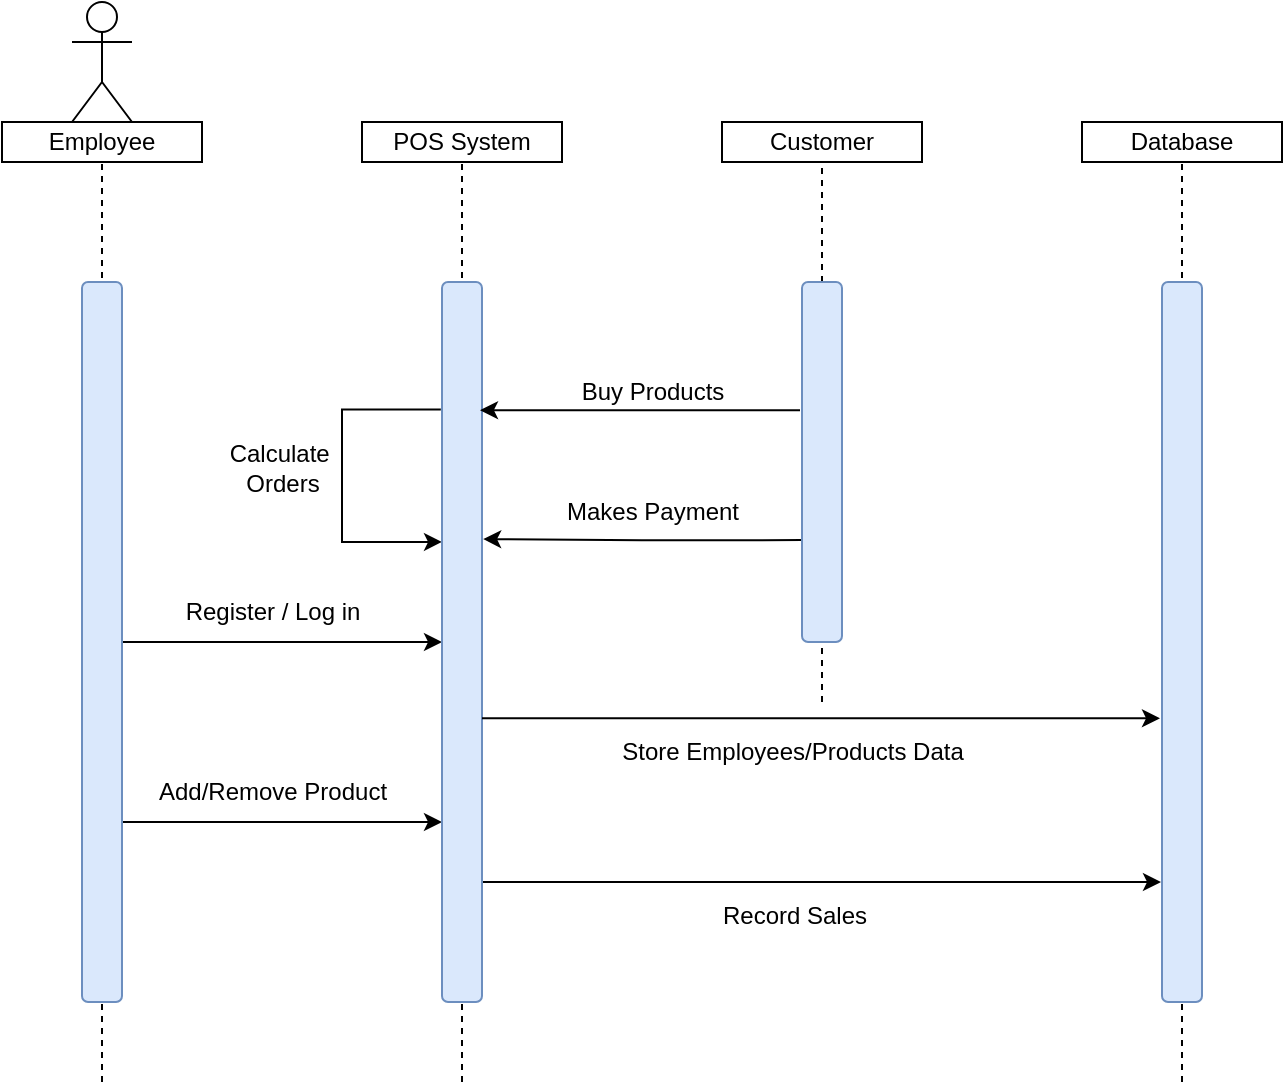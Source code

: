 <mxfile version="25.0.0">
  <diagram name="Page-1" id="M7DOGkPI0bS6wT_r_996">
    <mxGraphModel dx="1093" dy="701" grid="1" gridSize="10" guides="1" tooltips="1" connect="1" arrows="1" fold="1" page="1" pageScale="1" pageWidth="850" pageHeight="1100" math="0" shadow="0">
      <root>
        <mxCell id="0" />
        <mxCell id="1" parent="0" />
        <mxCell id="OTIovvUtBVo4fI5aAUAD-1" value="Employee" style="html=1;whiteSpace=wrap;" vertex="1" parent="1">
          <mxGeometry x="110" y="120" width="100" height="20" as="geometry" />
        </mxCell>
        <mxCell id="OTIovvUtBVo4fI5aAUAD-2" value="" style="endArrow=none;dashed=1;html=1;rounded=0;entryX=0.5;entryY=1;entryDx=0;entryDy=0;" edge="1" parent="1" target="OTIovvUtBVo4fI5aAUAD-1">
          <mxGeometry width="50" height="50" relative="1" as="geometry">
            <mxPoint x="160" y="600" as="sourcePoint" />
            <mxPoint x="440" y="300" as="targetPoint" />
          </mxGeometry>
        </mxCell>
        <mxCell id="OTIovvUtBVo4fI5aAUAD-3" value="POS System" style="html=1;whiteSpace=wrap;" vertex="1" parent="1">
          <mxGeometry x="290" y="120" width="100" height="20" as="geometry" />
        </mxCell>
        <mxCell id="OTIovvUtBVo4fI5aAUAD-4" value="" style="endArrow=none;dashed=1;html=1;rounded=0;entryX=0.5;entryY=1;entryDx=0;entryDy=0;" edge="1" parent="1" target="OTIovvUtBVo4fI5aAUAD-3">
          <mxGeometry width="50" height="50" relative="1" as="geometry">
            <mxPoint x="340" y="600" as="sourcePoint" />
            <mxPoint x="620" y="300" as="targetPoint" />
          </mxGeometry>
        </mxCell>
        <mxCell id="OTIovvUtBVo4fI5aAUAD-5" value="Customer" style="html=1;whiteSpace=wrap;" vertex="1" parent="1">
          <mxGeometry x="470" y="120" width="100" height="20" as="geometry" />
        </mxCell>
        <mxCell id="OTIovvUtBVo4fI5aAUAD-6" value="" style="endArrow=none;dashed=1;html=1;rounded=0;entryX=0.5;entryY=1;entryDx=0;entryDy=0;" edge="1" parent="1" target="OTIovvUtBVo4fI5aAUAD-5" source="OTIovvUtBVo4fI5aAUAD-15">
          <mxGeometry width="50" height="50" relative="1" as="geometry">
            <mxPoint x="520" y="600" as="sourcePoint" />
            <mxPoint x="800" y="300" as="targetPoint" />
          </mxGeometry>
        </mxCell>
        <mxCell id="OTIovvUtBVo4fI5aAUAD-7" value="Database" style="html=1;whiteSpace=wrap;" vertex="1" parent="1">
          <mxGeometry x="650" y="120" width="100" height="20" as="geometry" />
        </mxCell>
        <mxCell id="OTIovvUtBVo4fI5aAUAD-8" value="" style="endArrow=none;dashed=1;html=1;rounded=0;entryX=0.5;entryY=1;entryDx=0;entryDy=0;" edge="1" parent="1" target="OTIovvUtBVo4fI5aAUAD-7">
          <mxGeometry width="50" height="50" relative="1" as="geometry">
            <mxPoint x="700" y="600" as="sourcePoint" />
            <mxPoint x="980" y="300" as="targetPoint" />
          </mxGeometry>
        </mxCell>
        <mxCell id="OTIovvUtBVo4fI5aAUAD-13" style="edgeStyle=orthogonalEdgeStyle;rounded=0;orthogonalLoop=1;jettySize=auto;html=1;exitX=0.5;exitY=0;exitDx=0;exitDy=0;entryX=0.5;entryY=1;entryDx=0;entryDy=0;" edge="1" parent="1" source="OTIovvUtBVo4fI5aAUAD-9" target="OTIovvUtBVo4fI5aAUAD-12">
          <mxGeometry relative="1" as="geometry">
            <Array as="points" />
          </mxGeometry>
        </mxCell>
        <mxCell id="OTIovvUtBVo4fI5aAUAD-21" style="edgeStyle=orthogonalEdgeStyle;rounded=0;orthogonalLoop=1;jettySize=auto;html=1;exitX=0.75;exitY=0;exitDx=0;exitDy=0;entryX=0.75;entryY=1;entryDx=0;entryDy=0;" edge="1" parent="1" source="OTIovvUtBVo4fI5aAUAD-9" target="OTIovvUtBVo4fI5aAUAD-12">
          <mxGeometry relative="1" as="geometry" />
        </mxCell>
        <mxCell id="OTIovvUtBVo4fI5aAUAD-9" value="" style="rounded=1;whiteSpace=wrap;html=1;fillColor=#dae8fc;strokeColor=#6c8ebf;rotation=90;" vertex="1" parent="1">
          <mxGeometry x="-20" y="370" width="360" height="20" as="geometry" />
        </mxCell>
        <mxCell id="OTIovvUtBVo4fI5aAUAD-10" value="" style="shape=umlActor;verticalLabelPosition=bottom;verticalAlign=top;html=1;outlineConnect=0;" vertex="1" parent="1">
          <mxGeometry x="145" y="60" width="30" height="60" as="geometry" />
        </mxCell>
        <mxCell id="OTIovvUtBVo4fI5aAUAD-34" style="edgeStyle=orthogonalEdgeStyle;rounded=0;orthogonalLoop=1;jettySize=auto;html=1;exitX=0.177;exitY=1.029;exitDx=0;exitDy=0;exitPerimeter=0;entryX=0.361;entryY=1;entryDx=0;entryDy=0;entryPerimeter=0;" edge="1" parent="1" source="OTIovvUtBVo4fI5aAUAD-12" target="OTIovvUtBVo4fI5aAUAD-12">
          <mxGeometry relative="1" as="geometry">
            <mxPoint x="320" y="340" as="targetPoint" />
            <Array as="points">
              <mxPoint x="280" y="264" />
              <mxPoint x="280" y="330" />
            </Array>
          </mxGeometry>
        </mxCell>
        <mxCell id="OTIovvUtBVo4fI5aAUAD-12" value="" style="rounded=1;whiteSpace=wrap;html=1;fillColor=#dae8fc;strokeColor=#6c8ebf;rotation=90;" vertex="1" parent="1">
          <mxGeometry x="160" y="370" width="360" height="20" as="geometry" />
        </mxCell>
        <mxCell id="OTIovvUtBVo4fI5aAUAD-14" value="Register / Log in" style="text;html=1;align=center;verticalAlign=middle;resizable=0;points=[];autosize=1;strokeColor=none;fillColor=none;" vertex="1" parent="1">
          <mxGeometry x="190" y="350" width="110" height="30" as="geometry" />
        </mxCell>
        <mxCell id="OTIovvUtBVo4fI5aAUAD-16" value="" style="endArrow=none;dashed=1;html=1;rounded=0;" edge="1" parent="1">
          <mxGeometry width="50" height="50" relative="1" as="geometry">
            <mxPoint x="520" y="410" as="sourcePoint" />
            <mxPoint x="520" y="380" as="targetPoint" />
          </mxGeometry>
        </mxCell>
        <mxCell id="OTIovvUtBVo4fI5aAUAD-17" style="edgeStyle=orthogonalEdgeStyle;rounded=0;orthogonalLoop=1;jettySize=auto;html=1;exitX=0.356;exitY=1.05;exitDx=0;exitDy=0;entryX=0.178;entryY=0.05;entryDx=0;entryDy=0;entryPerimeter=0;exitPerimeter=0;" edge="1" parent="1" source="OTIovvUtBVo4fI5aAUAD-15" target="OTIovvUtBVo4fI5aAUAD-12">
          <mxGeometry relative="1" as="geometry">
            <Array as="points" />
          </mxGeometry>
        </mxCell>
        <mxCell id="OTIovvUtBVo4fI5aAUAD-19" style="edgeStyle=orthogonalEdgeStyle;rounded=0;orthogonalLoop=1;jettySize=auto;html=1;exitX=0.717;exitY=1;exitDx=0;exitDy=0;exitPerimeter=0;entryX=0.357;entryY=-0.029;entryDx=0;entryDy=0;entryPerimeter=0;" edge="1" parent="1" source="OTIovvUtBVo4fI5aAUAD-15" target="OTIovvUtBVo4fI5aAUAD-12">
          <mxGeometry relative="1" as="geometry">
            <mxPoint x="350" y="330" as="targetPoint" />
            <Array as="points" />
          </mxGeometry>
        </mxCell>
        <mxCell id="OTIovvUtBVo4fI5aAUAD-15" value="" style="rounded=1;whiteSpace=wrap;html=1;fillColor=#dae8fc;strokeColor=#6c8ebf;rotation=90;" vertex="1" parent="1">
          <mxGeometry x="430" y="280" width="180" height="20" as="geometry" />
        </mxCell>
        <mxCell id="OTIovvUtBVo4fI5aAUAD-18" value="Buy Products" style="text;html=1;align=center;verticalAlign=middle;resizable=0;points=[];autosize=1;strokeColor=none;fillColor=none;" vertex="1" parent="1">
          <mxGeometry x="390" y="240" width="90" height="30" as="geometry" />
        </mxCell>
        <mxCell id="OTIovvUtBVo4fI5aAUAD-20" value="Makes Payment" style="text;html=1;align=center;verticalAlign=middle;resizable=0;points=[];autosize=1;strokeColor=none;fillColor=none;" vertex="1" parent="1">
          <mxGeometry x="380" y="300" width="110" height="30" as="geometry" />
        </mxCell>
        <mxCell id="OTIovvUtBVo4fI5aAUAD-22" value="Add/Remove Product" style="text;html=1;align=center;verticalAlign=middle;resizable=0;points=[];autosize=1;strokeColor=none;fillColor=none;" vertex="1" parent="1">
          <mxGeometry x="175" y="440" width="140" height="30" as="geometry" />
        </mxCell>
        <mxCell id="OTIovvUtBVo4fI5aAUAD-23" value="" style="rounded=1;whiteSpace=wrap;html=1;fillColor=#dae8fc;strokeColor=#6c8ebf;rotation=90;" vertex="1" parent="1">
          <mxGeometry x="520" y="370" width="360" height="20" as="geometry" />
        </mxCell>
        <mxCell id="OTIovvUtBVo4fI5aAUAD-25" value="Store Employees/Products Data" style="text;html=1;align=center;verticalAlign=middle;resizable=0;points=[];autosize=1;strokeColor=none;fillColor=none;" vertex="1" parent="1">
          <mxGeometry x="410" y="420" width="190" height="30" as="geometry" />
        </mxCell>
        <mxCell id="OTIovvUtBVo4fI5aAUAD-29" style="edgeStyle=orthogonalEdgeStyle;rounded=0;orthogonalLoop=1;jettySize=auto;html=1;exitX=0.606;exitY=0;exitDx=0;exitDy=0;entryX=0.606;entryY=1.05;entryDx=0;entryDy=0;entryPerimeter=0;exitPerimeter=0;" edge="1" parent="1" source="OTIovvUtBVo4fI5aAUAD-12" target="OTIovvUtBVo4fI5aAUAD-23">
          <mxGeometry relative="1" as="geometry" />
        </mxCell>
        <mxCell id="OTIovvUtBVo4fI5aAUAD-30" value="Record Sales" style="text;html=1;align=center;verticalAlign=middle;resizable=0;points=[];autosize=1;strokeColor=none;fillColor=none;" vertex="1" parent="1">
          <mxGeometry x="455.5" y="502" width="100" height="30" as="geometry" />
        </mxCell>
        <mxCell id="OTIovvUtBVo4fI5aAUAD-31" style="edgeStyle=orthogonalEdgeStyle;rounded=0;orthogonalLoop=1;jettySize=auto;html=1;exitX=0.606;exitY=0;exitDx=0;exitDy=0;entryX=0.606;entryY=1.05;entryDx=0;entryDy=0;entryPerimeter=0;exitPerimeter=0;" edge="1" parent="1">
          <mxGeometry relative="1" as="geometry">
            <mxPoint x="350.5" y="500" as="sourcePoint" />
            <mxPoint x="689.5" y="500" as="targetPoint" />
          </mxGeometry>
        </mxCell>
        <mxCell id="OTIovvUtBVo4fI5aAUAD-35" value="Calculate&amp;nbsp;&lt;div&gt;Orders&lt;/div&gt;" style="text;html=1;align=center;verticalAlign=middle;resizable=0;points=[];autosize=1;strokeColor=none;fillColor=none;" vertex="1" parent="1">
          <mxGeometry x="210" y="273" width="80" height="40" as="geometry" />
        </mxCell>
      </root>
    </mxGraphModel>
  </diagram>
</mxfile>
